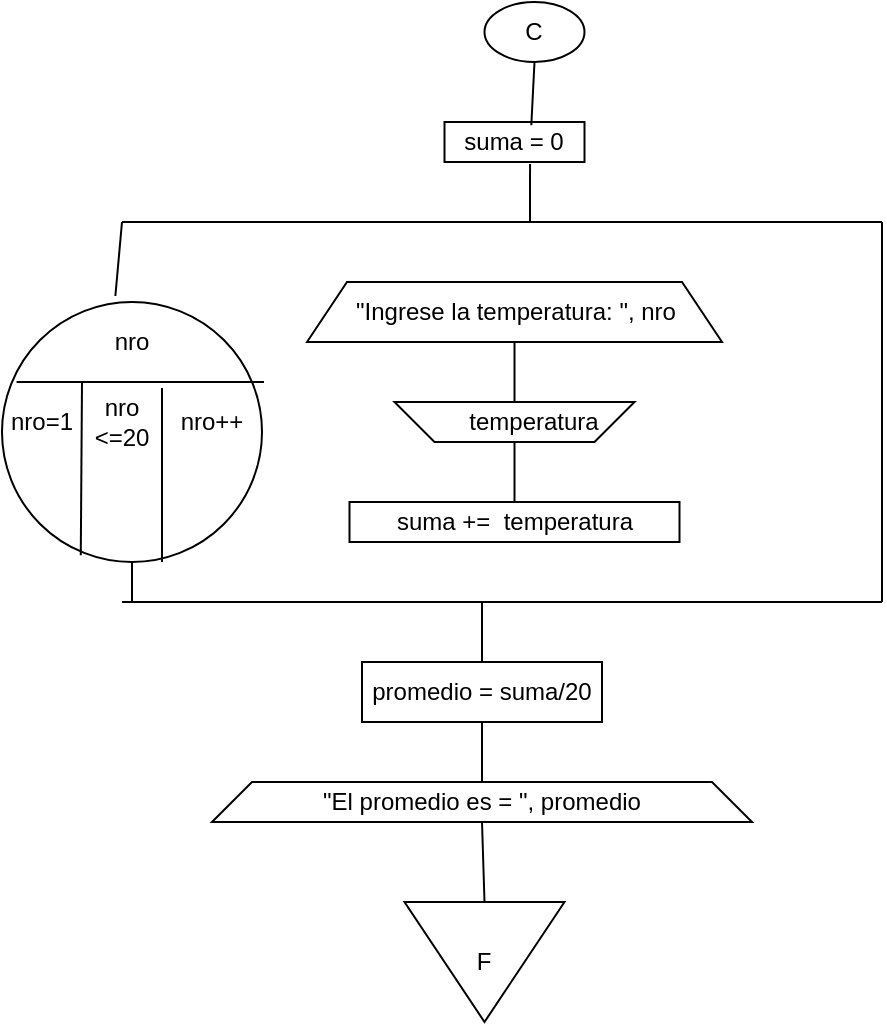 <mxfile version="13.6.3" type="device"><diagram id="7HDwlsmGelkqOGta-gl2" name="Page-1"><mxGraphModel dx="782" dy="1608" grid="0" gridSize="10" guides="1" tooltips="1" connect="1" arrows="1" fold="1" page="1" pageScale="1" pageWidth="827" pageHeight="1169" math="0" shadow="0"><root><mxCell id="0"/><mxCell id="1" parent="0"/><mxCell id="4BtpIYPnyTDbNQkgYEwx-1" value="C" style="ellipse;whiteSpace=wrap;html=1;" vertex="1" parent="1"><mxGeometry x="261.25" y="-50" width="50" height="30" as="geometry"/></mxCell><mxCell id="4BtpIYPnyTDbNQkgYEwx-2" value="&quot;Ingrese la temperatura: &quot;, nro" style="shape=trapezoid;perimeter=trapezoidPerimeter;whiteSpace=wrap;html=1;fixedSize=1;" vertex="1" parent="1"><mxGeometry x="172.5" y="90" width="207.5" height="30" as="geometry"/></mxCell><mxCell id="4BtpIYPnyTDbNQkgYEwx-3" value="" style="shape=trapezoid;perimeter=trapezoidPerimeter;whiteSpace=wrap;html=1;fixedSize=1;direction=west;" vertex="1" parent="1"><mxGeometry x="216.25" y="150" width="120" height="20" as="geometry"/></mxCell><mxCell id="4BtpIYPnyTDbNQkgYEwx-4" value="temperatura" style="text;html=1;strokeColor=none;fillColor=none;align=center;verticalAlign=middle;whiteSpace=wrap;rounded=0;" vertex="1" parent="1"><mxGeometry x="266.25" y="150" width="40" height="20" as="geometry"/></mxCell><mxCell id="4BtpIYPnyTDbNQkgYEwx-10" value="suma = 0" style="rounded=0;whiteSpace=wrap;html=1;" vertex="1" parent="1"><mxGeometry x="241.25" y="10" width="70" height="20" as="geometry"/></mxCell><mxCell id="4BtpIYPnyTDbNQkgYEwx-13" value="suma +=&amp;nbsp; temperatura" style="rounded=0;whiteSpace=wrap;html=1;" vertex="1" parent="1"><mxGeometry x="193.75" y="200" width="165" height="20" as="geometry"/></mxCell><mxCell id="4BtpIYPnyTDbNQkgYEwx-14" value="" style="endArrow=none;html=1;" edge="1" parent="1"><mxGeometry width="50" height="50" relative="1" as="geometry"><mxPoint x="80" y="60" as="sourcePoint"/><mxPoint x="460" y="60" as="targetPoint"/></mxGeometry></mxCell><mxCell id="4BtpIYPnyTDbNQkgYEwx-15" value="" style="endArrow=none;html=1;" edge="1" parent="1"><mxGeometry width="50" height="50" relative="1" as="geometry"><mxPoint x="460" y="250" as="sourcePoint"/><mxPoint x="460" y="60" as="targetPoint"/></mxGeometry></mxCell><mxCell id="4BtpIYPnyTDbNQkgYEwx-16" value="" style="endArrow=none;html=1;" edge="1" parent="1"><mxGeometry width="50" height="50" relative="1" as="geometry"><mxPoint x="80" y="250" as="sourcePoint"/><mxPoint x="460" y="250" as="targetPoint"/></mxGeometry></mxCell><mxCell id="4BtpIYPnyTDbNQkgYEwx-17" value="" style="ellipse;whiteSpace=wrap;html=1;aspect=fixed;" vertex="1" parent="1"><mxGeometry x="20" y="100" width="130" height="130" as="geometry"/></mxCell><mxCell id="4BtpIYPnyTDbNQkgYEwx-18" value="" style="endArrow=none;html=1;exitX=0.056;exitY=0.308;exitDx=0;exitDy=0;exitPerimeter=0;" edge="1" parent="1" source="4BtpIYPnyTDbNQkgYEwx-17"><mxGeometry width="50" height="50" relative="1" as="geometry"><mxPoint x="380" y="250" as="sourcePoint"/><mxPoint x="151" y="140" as="targetPoint"/></mxGeometry></mxCell><mxCell id="4BtpIYPnyTDbNQkgYEwx-19" value="nro" style="text;html=1;strokeColor=none;fillColor=none;align=center;verticalAlign=middle;whiteSpace=wrap;rounded=0;" vertex="1" parent="1"><mxGeometry x="65" y="110" width="40" height="20" as="geometry"/></mxCell><mxCell id="4BtpIYPnyTDbNQkgYEwx-22" value="" style="endArrow=none;html=1;entryX=0.303;entryY=0.974;entryDx=0;entryDy=0;entryPerimeter=0;" edge="1" parent="1" target="4BtpIYPnyTDbNQkgYEwx-17"><mxGeometry width="50" height="50" relative="1" as="geometry"><mxPoint x="60" y="140" as="sourcePoint"/><mxPoint x="58" y="220" as="targetPoint"/></mxGeometry></mxCell><mxCell id="4BtpIYPnyTDbNQkgYEwx-23" value="nro=1" style="text;html=1;strokeColor=none;fillColor=none;align=center;verticalAlign=middle;whiteSpace=wrap;rounded=0;" vertex="1" parent="1"><mxGeometry x="20" y="150" width="40" height="20" as="geometry"/></mxCell><mxCell id="4BtpIYPnyTDbNQkgYEwx-24" style="edgeStyle=orthogonalEdgeStyle;rounded=0;orthogonalLoop=1;jettySize=auto;html=1;exitX=0.5;exitY=1;exitDx=0;exitDy=0;" edge="1" parent="1" source="4BtpIYPnyTDbNQkgYEwx-23" target="4BtpIYPnyTDbNQkgYEwx-23"><mxGeometry relative="1" as="geometry"/></mxCell><mxCell id="4BtpIYPnyTDbNQkgYEwx-25" value="nro &amp;lt;=20" style="text;html=1;strokeColor=none;fillColor=none;align=center;verticalAlign=middle;whiteSpace=wrap;rounded=0;" vertex="1" parent="1"><mxGeometry x="60" y="150" width="40" height="20" as="geometry"/></mxCell><mxCell id="4BtpIYPnyTDbNQkgYEwx-26" value="" style="endArrow=none;html=1;entryX=0.303;entryY=0.974;entryDx=0;entryDy=0;entryPerimeter=0;" edge="1" parent="1"><mxGeometry width="50" height="50" relative="1" as="geometry"><mxPoint x="100" y="143" as="sourcePoint"/><mxPoint x="100.0" y="230" as="targetPoint"/></mxGeometry></mxCell><mxCell id="4BtpIYPnyTDbNQkgYEwx-27" value="nro++" style="text;html=1;strokeColor=none;fillColor=none;align=center;verticalAlign=middle;whiteSpace=wrap;rounded=0;" vertex="1" parent="1"><mxGeometry x="105" y="150" width="40" height="20" as="geometry"/></mxCell><mxCell id="4BtpIYPnyTDbNQkgYEwx-30" value="" style="endArrow=none;html=1;exitX=0.436;exitY=-0.023;exitDx=0;exitDy=0;exitPerimeter=0;" edge="1" parent="1" source="4BtpIYPnyTDbNQkgYEwx-17"><mxGeometry width="50" height="50" relative="1" as="geometry"><mxPoint x="80" y="90" as="sourcePoint"/><mxPoint x="80" y="60" as="targetPoint"/></mxGeometry></mxCell><mxCell id="4BtpIYPnyTDbNQkgYEwx-31" value="" style="endArrow=none;html=1;entryX=0.5;entryY=1;entryDx=0;entryDy=0;" edge="1" parent="1" target="4BtpIYPnyTDbNQkgYEwx-17"><mxGeometry width="50" height="50" relative="1" as="geometry"><mxPoint x="85" y="250" as="sourcePoint"/><mxPoint x="430" y="190" as="targetPoint"/></mxGeometry></mxCell><mxCell id="4BtpIYPnyTDbNQkgYEwx-32" value="promedio = suma/20" style="rounded=0;whiteSpace=wrap;html=1;" vertex="1" parent="1"><mxGeometry x="200" y="280" width="120" height="30" as="geometry"/></mxCell><mxCell id="4BtpIYPnyTDbNQkgYEwx-33" value="&quot;El promedio es = &quot;, promedio" style="shape=trapezoid;perimeter=trapezoidPerimeter;whiteSpace=wrap;html=1;fixedSize=1;" vertex="1" parent="1"><mxGeometry x="125" y="340" width="270" height="20" as="geometry"/></mxCell><mxCell id="4BtpIYPnyTDbNQkgYEwx-34" value="F" style="triangle;whiteSpace=wrap;html=1;direction=south;" vertex="1" parent="1"><mxGeometry x="221.25" y="400" width="80" height="60" as="geometry"/></mxCell><mxCell id="4BtpIYPnyTDbNQkgYEwx-35" value="" style="endArrow=none;html=1;entryX=0.5;entryY=1;entryDx=0;entryDy=0;exitX=0.62;exitY=0.083;exitDx=0;exitDy=0;exitPerimeter=0;" edge="1" parent="1" source="4BtpIYPnyTDbNQkgYEwx-10" target="4BtpIYPnyTDbNQkgYEwx-1"><mxGeometry width="50" height="50" relative="1" as="geometry"><mxPoint x="380" y="140" as="sourcePoint"/><mxPoint x="430" y="90" as="targetPoint"/></mxGeometry></mxCell><mxCell id="4BtpIYPnyTDbNQkgYEwx-36" value="" style="endArrow=none;html=1;entryX=0.611;entryY=1.05;entryDx=0;entryDy=0;entryPerimeter=0;" edge="1" parent="1" target="4BtpIYPnyTDbNQkgYEwx-10"><mxGeometry width="50" height="50" relative="1" as="geometry"><mxPoint x="284" y="60" as="sourcePoint"/><mxPoint x="430" y="90" as="targetPoint"/></mxGeometry></mxCell><mxCell id="4BtpIYPnyTDbNQkgYEwx-39" value="" style="endArrow=none;html=1;exitX=0.5;exitY=0;exitDx=0;exitDy=0;" edge="1" parent="1" source="4BtpIYPnyTDbNQkgYEwx-32"><mxGeometry width="50" height="50" relative="1" as="geometry"><mxPoint x="380" y="240" as="sourcePoint"/><mxPoint x="260" y="250" as="targetPoint"/></mxGeometry></mxCell><mxCell id="4BtpIYPnyTDbNQkgYEwx-40" value="" style="endArrow=none;html=1;exitX=0.5;exitY=0;exitDx=0;exitDy=0;entryX=0.5;entryY=1;entryDx=0;entryDy=0;" edge="1" parent="1" source="4BtpIYPnyTDbNQkgYEwx-33" target="4BtpIYPnyTDbNQkgYEwx-32"><mxGeometry width="50" height="50" relative="1" as="geometry"><mxPoint x="380" y="240" as="sourcePoint"/><mxPoint x="430" y="190" as="targetPoint"/></mxGeometry></mxCell><mxCell id="4BtpIYPnyTDbNQkgYEwx-42" value="" style="endArrow=none;html=1;exitX=0;exitY=0.5;exitDx=0;exitDy=0;entryX=0.5;entryY=1;entryDx=0;entryDy=0;" edge="1" parent="1" source="4BtpIYPnyTDbNQkgYEwx-34" target="4BtpIYPnyTDbNQkgYEwx-33"><mxGeometry width="50" height="50" relative="1" as="geometry"><mxPoint x="380" y="340" as="sourcePoint"/><mxPoint x="430" y="290" as="targetPoint"/></mxGeometry></mxCell><mxCell id="4BtpIYPnyTDbNQkgYEwx-43" value="" style="endArrow=none;html=1;entryX=0.5;entryY=1;entryDx=0;entryDy=0;exitX=0.25;exitY=0;exitDx=0;exitDy=0;" edge="1" parent="1" source="4BtpIYPnyTDbNQkgYEwx-4" target="4BtpIYPnyTDbNQkgYEwx-2"><mxGeometry width="50" height="50" relative="1" as="geometry"><mxPoint x="380" y="240" as="sourcePoint"/><mxPoint x="430" y="190" as="targetPoint"/></mxGeometry></mxCell><mxCell id="4BtpIYPnyTDbNQkgYEwx-44" value="" style="endArrow=none;html=1;entryX=0.25;entryY=1;entryDx=0;entryDy=0;exitX=0.5;exitY=0;exitDx=0;exitDy=0;" edge="1" parent="1" source="4BtpIYPnyTDbNQkgYEwx-13" target="4BtpIYPnyTDbNQkgYEwx-4"><mxGeometry width="50" height="50" relative="1" as="geometry"><mxPoint x="380" y="240" as="sourcePoint"/><mxPoint x="430" y="190" as="targetPoint"/></mxGeometry></mxCell></root></mxGraphModel></diagram></mxfile>